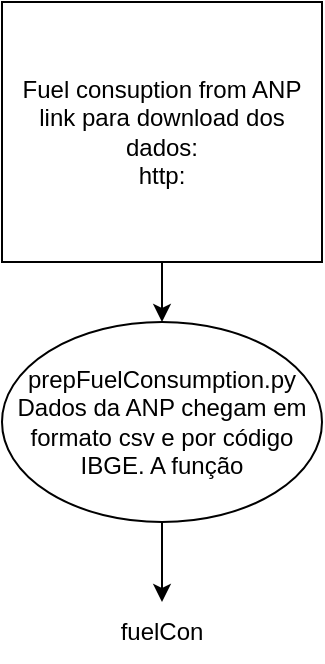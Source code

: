 <mxfile version="24.0.5" type="github">
  <diagram name="Page-1" id="Ej0-S0-GbEZb4ICbwNAr">
    <mxGraphModel dx="1434" dy="726" grid="1" gridSize="10" guides="1" tooltips="1" connect="1" arrows="1" fold="1" page="1" pageScale="1" pageWidth="850" pageHeight="1100" math="0" shadow="0">
      <root>
        <mxCell id="0" />
        <mxCell id="1" parent="0" />
        <mxCell id="Sf3JMctmSrdisTES08zo-3" value="" style="edgeStyle=orthogonalEdgeStyle;rounded=0;orthogonalLoop=1;jettySize=auto;html=1;" edge="1" parent="1" source="Sf3JMctmSrdisTES08zo-1" target="Sf3JMctmSrdisTES08zo-2">
          <mxGeometry relative="1" as="geometry" />
        </mxCell>
        <mxCell id="Sf3JMctmSrdisTES08zo-1" value="&lt;div&gt;Fuel consuption from ANP&lt;/div&gt;&lt;div&gt;link para download dos dados:&lt;/div&gt;&lt;div&gt;http:&lt;br&gt;&lt;/div&gt;" style="rounded=0;whiteSpace=wrap;html=1;" vertex="1" parent="1">
          <mxGeometry x="40" y="50" width="160" height="130" as="geometry" />
        </mxCell>
        <mxCell id="Sf3JMctmSrdisTES08zo-5" value="" style="edgeStyle=orthogonalEdgeStyle;rounded=0;orthogonalLoop=1;jettySize=auto;html=1;" edge="1" parent="1" source="Sf3JMctmSrdisTES08zo-2" target="Sf3JMctmSrdisTES08zo-4">
          <mxGeometry relative="1" as="geometry" />
        </mxCell>
        <mxCell id="Sf3JMctmSrdisTES08zo-2" value="&lt;div&gt;prepFuelConsumption.py&lt;/div&gt;&lt;div&gt;Dados da ANP chegam em formato csv e por código IBGE. A função &lt;br&gt;&lt;/div&gt;" style="ellipse;whiteSpace=wrap;html=1;" vertex="1" parent="1">
          <mxGeometry x="40" y="210" width="160" height="100" as="geometry" />
        </mxCell>
        <mxCell id="Sf3JMctmSrdisTES08zo-4" value="&lt;div&gt;fuelCon&lt;/div&gt;" style="text;html=1;align=center;verticalAlign=middle;whiteSpace=wrap;rounded=0;" vertex="1" parent="1">
          <mxGeometry x="90" y="350" width="60" height="30" as="geometry" />
        </mxCell>
      </root>
    </mxGraphModel>
  </diagram>
</mxfile>
